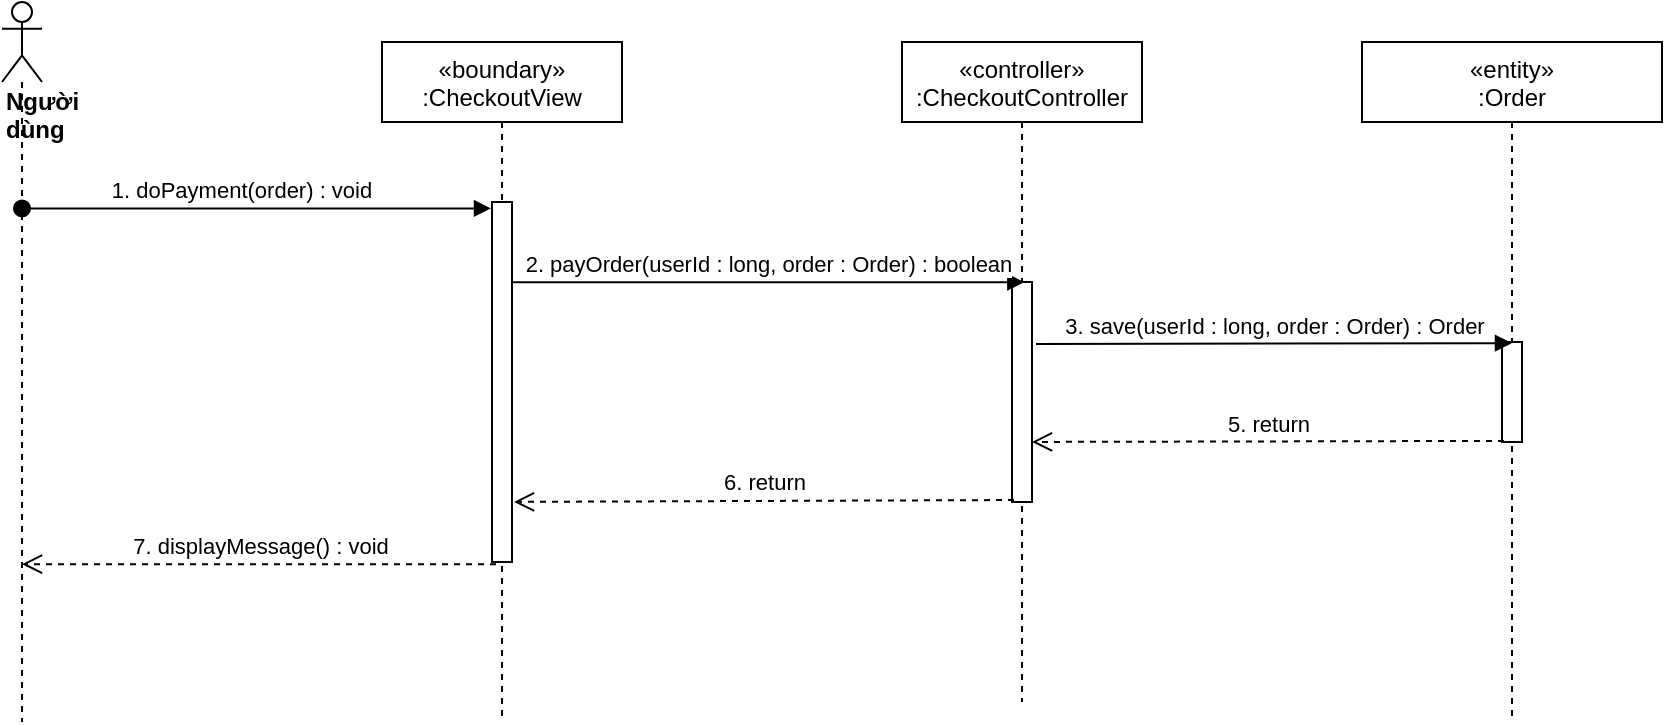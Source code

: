 <mxfile version="14.7.0" type="device"><diagram id="kgpKYQtTHZ0yAKxKKP6v" name="Page-1"><mxGraphModel dx="1108" dy="425" grid="1" gridSize="10" guides="1" tooltips="1" connect="1" arrows="1" fold="1" page="1" pageScale="1" pageWidth="850" pageHeight="1100" math="0" shadow="0"><root><mxCell id="0"/><mxCell id="1" parent="0"/><mxCell id="_ItYSPXy4qkXaXedO7J0-1" value="«boundary»&#10;:CheckoutView" style="shape=umlLifeline;perimeter=lifelinePerimeter;container=1;collapsible=0;recursiveResize=0;rounded=0;shadow=0;strokeWidth=1;" parent="1" vertex="1"><mxGeometry x="290" y="80" width="120" height="340" as="geometry"/></mxCell><mxCell id="_ItYSPXy4qkXaXedO7J0-2" value="" style="points=[];perimeter=orthogonalPerimeter;rounded=0;shadow=0;strokeWidth=1;" parent="_ItYSPXy4qkXaXedO7J0-1" vertex="1"><mxGeometry x="55" y="80" width="10" height="180" as="geometry"/></mxCell><mxCell id="_ItYSPXy4qkXaXedO7J0-4" value="«controller»&#10;:CheckoutController" style="shape=umlLifeline;perimeter=lifelinePerimeter;container=1;collapsible=0;recursiveResize=0;rounded=0;shadow=0;strokeWidth=1;" parent="1" vertex="1"><mxGeometry x="550" y="80" width="120" height="330" as="geometry"/></mxCell><mxCell id="_ItYSPXy4qkXaXedO7J0-5" value="" style="points=[];perimeter=orthogonalPerimeter;rounded=0;shadow=0;strokeWidth=1;" parent="_ItYSPXy4qkXaXedO7J0-4" vertex="1"><mxGeometry x="55" y="120" width="10" height="110" as="geometry"/></mxCell><mxCell id="_ItYSPXy4qkXaXedO7J0-6" value="&lt;div&gt;&lt;b&gt;Người dùng&lt;/b&gt;&lt;/div&gt;" style="shape=umlLifeline;participant=umlActor;perimeter=lifelinePerimeter;whiteSpace=wrap;html=1;container=1;collapsible=0;recursiveResize=0;verticalAlign=top;spacingTop=36;outlineConnect=0;align=left;" parent="1" vertex="1"><mxGeometry x="100" y="60" width="20" height="360" as="geometry"/></mxCell><mxCell id="_ItYSPXy4qkXaXedO7J0-7" value="1. doPayment(order) : void" style="verticalAlign=bottom;startArrow=oval;endArrow=block;startSize=8;shadow=0;strokeWidth=1;entryX=-0.05;entryY=0.018;entryDx=0;entryDy=0;entryPerimeter=0;" parent="1" source="_ItYSPXy4qkXaXedO7J0-6" target="_ItYSPXy4qkXaXedO7J0-2" edge="1"><mxGeometry x="-0.06" relative="1" as="geometry"><mxPoint x="100" y="170" as="sourcePoint"/><mxPoint as="offset"/></mxGeometry></mxCell><mxCell id="_ItYSPXy4qkXaXedO7J0-10" value="2. payOrder(userId : long, order : Order) : boolean" style="html=1;verticalAlign=bottom;endArrow=block;entryX=0.617;entryY=0.001;entryDx=0;entryDy=0;entryPerimeter=0;" parent="1" source="_ItYSPXy4qkXaXedO7J0-2" target="_ItYSPXy4qkXaXedO7J0-5" edge="1"><mxGeometry width="80" relative="1" as="geometry"><mxPoint x="320" y="248" as="sourcePoint"/><mxPoint x="500" y="210" as="targetPoint"/></mxGeometry></mxCell><mxCell id="_ItYSPXy4qkXaXedO7J0-12" value="«entity»&#10;:Order" style="shape=umlLifeline;perimeter=lifelinePerimeter;container=1;collapsible=0;recursiveResize=0;rounded=0;shadow=0;strokeWidth=1;" parent="1" vertex="1"><mxGeometry x="780" y="80" width="150" height="340" as="geometry"/></mxCell><mxCell id="_ItYSPXy4qkXaXedO7J0-13" value="" style="points=[];perimeter=orthogonalPerimeter;rounded=0;shadow=0;strokeWidth=1;" parent="_ItYSPXy4qkXaXedO7J0-12" vertex="1"><mxGeometry x="70" y="150" width="10" height="50" as="geometry"/></mxCell><mxCell id="rvuVdao86JJSGbpw4Tsl-1" value="3. save(userId : long, order : Order) : Order" style="html=1;verticalAlign=bottom;endArrow=block;entryX=0.5;entryY=0.011;entryDx=0;entryDy=0;entryPerimeter=0;" parent="1" target="_ItYSPXy4qkXaXedO7J0-13" edge="1"><mxGeometry width="80" relative="1" as="geometry"><mxPoint x="617" y="231" as="sourcePoint"/><mxPoint x="700" y="220" as="targetPoint"/></mxGeometry></mxCell><mxCell id="rvuVdao86JJSGbpw4Tsl-6" value="5. return" style="html=1;verticalAlign=bottom;endArrow=open;dashed=1;endSize=8;exitX=0.1;exitY=0.989;exitDx=0;exitDy=0;exitPerimeter=0;entryX=1;entryY=0.727;entryDx=0;entryDy=0;entryPerimeter=0;" parent="1" source="_ItYSPXy4qkXaXedO7J0-13" target="_ItYSPXy4qkXaXedO7J0-5" edge="1"><mxGeometry relative="1" as="geometry"><mxPoint x="850" y="220" as="sourcePoint"/><mxPoint x="618" y="279" as="targetPoint"/></mxGeometry></mxCell><mxCell id="ImZFcoXBS6uAFKx7sV4a-1" value="7. displayMessage() : void" style="html=1;verticalAlign=bottom;endArrow=open;dashed=1;endSize=8;exitX=0.2;exitY=1.006;exitDx=0;exitDy=0;exitPerimeter=0;" edge="1" parent="1" source="_ItYSPXy4qkXaXedO7J0-2" target="_ItYSPXy4qkXaXedO7J0-6"><mxGeometry relative="1" as="geometry"><mxPoint x="590" y="220" as="sourcePoint"/><mxPoint x="510" y="220" as="targetPoint"/></mxGeometry></mxCell><mxCell id="ImZFcoXBS6uAFKx7sV4a-2" value="6. return" style="html=1;verticalAlign=bottom;endArrow=open;dashed=1;endSize=8;exitX=0.1;exitY=0.991;exitDx=0;exitDy=0;exitPerimeter=0;entryX=1.1;entryY=0.833;entryDx=0;entryDy=0;entryPerimeter=0;" edge="1" parent="1" source="_ItYSPXy4qkXaXedO7J0-5" target="_ItYSPXy4qkXaXedO7J0-2"><mxGeometry relative="1" as="geometry"><mxPoint x="590" y="220" as="sourcePoint"/><mxPoint x="360" y="309" as="targetPoint"/></mxGeometry></mxCell></root></mxGraphModel></diagram></mxfile>